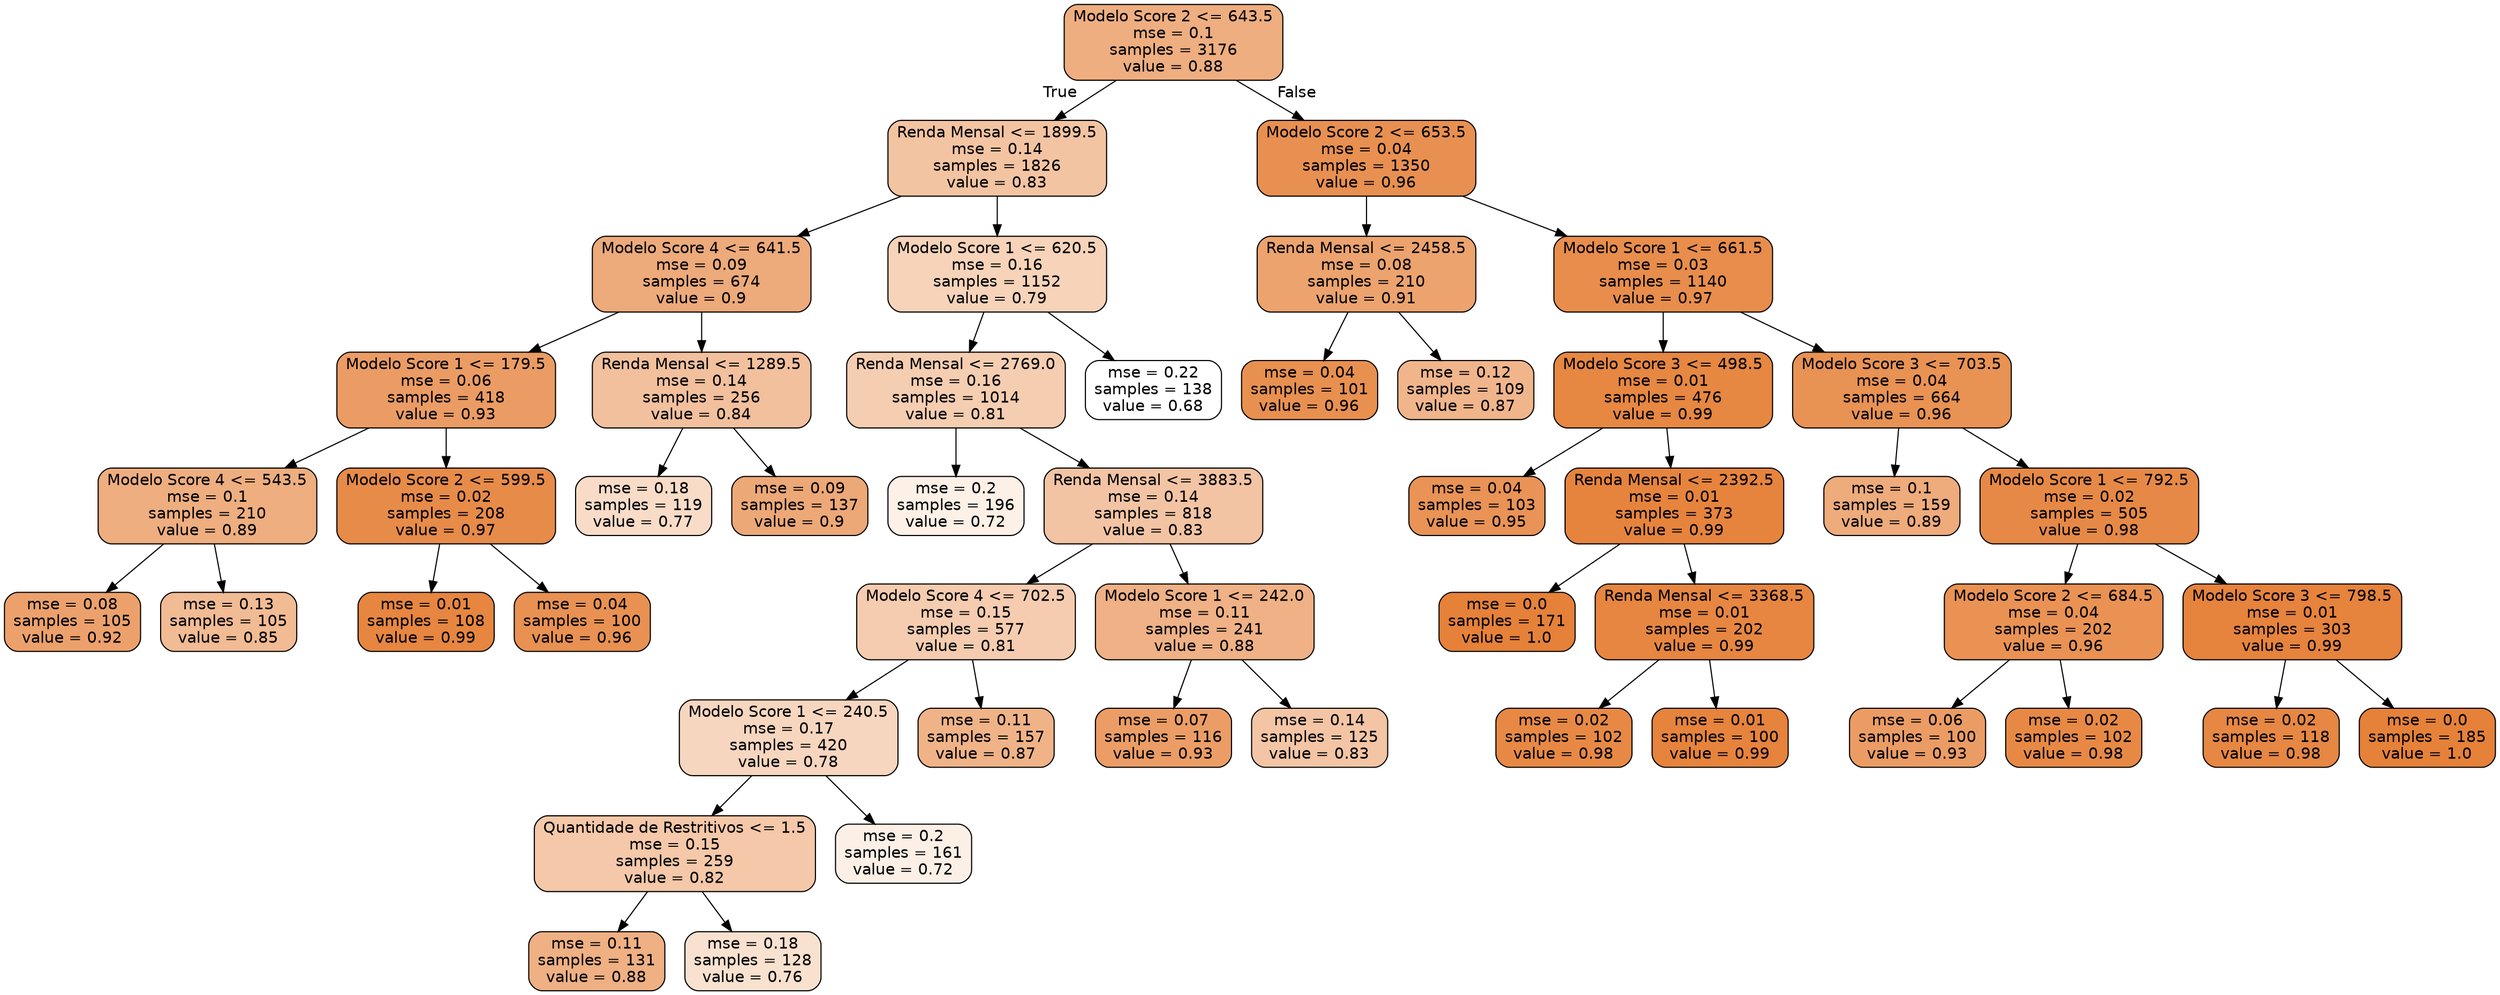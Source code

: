 digraph Tree {
node [shape=box, style="filled, rounded", color="black", fontname=helvetica] ;
edge [fontname=helvetica] ;
0 [label="Modelo Score 2 <= 643.5\nmse = 0.1\nsamples = 3176\nvalue = 0.88", fillcolor="#eeae80"] ;
1 [label="Renda Mensal <= 1899.5\nmse = 0.14\nsamples = 1826\nvalue = 0.83", fillcolor="#f3c4a2"] ;
0 -> 1 [labeldistance=2.5, labelangle=45, headlabel="True"] ;
2 [label="Modelo Score 4 <= 641.5\nmse = 0.09\nsamples = 674\nvalue = 0.9", fillcolor="#edaa7a"] ;
1 -> 2 ;
3 [label="Modelo Score 1 <= 179.5\nmse = 0.06\nsamples = 418\nvalue = 0.93", fillcolor="#eb9c64"] ;
2 -> 3 ;
4 [label="Modelo Score 4 <= 543.5\nmse = 0.1\nsamples = 210\nvalue = 0.89", fillcolor="#eeae7f"] ;
3 -> 4 ;
5 [label="mse = 0.08\nsamples = 105\nvalue = 0.92", fillcolor="#eca16c"] ;
4 -> 5 ;
6 [label="mse = 0.13\nsamples = 105\nvalue = 0.85", fillcolor="#f1bb94"] ;
4 -> 6 ;
7 [label="Modelo Score 2 <= 599.5\nmse = 0.02\nsamples = 208\nvalue = 0.97", fillcolor="#e78b49"] ;
3 -> 7 ;
8 [label="mse = 0.01\nsamples = 108\nvalue = 0.99", fillcolor="#e68640"] ;
7 -> 8 ;
9 [label="mse = 0.04\nsamples = 100\nvalue = 0.96", fillcolor="#e89152"] ;
7 -> 9 ;
10 [label="Renda Mensal <= 1289.5\nmse = 0.14\nsamples = 256\nvalue = 0.84", fillcolor="#f2c09d"] ;
2 -> 10 ;
11 [label="mse = 0.18\nsamples = 119\nvalue = 0.77", fillcolor="#f8dcc8"] ;
10 -> 11 ;
12 [label="mse = 0.09\nsamples = 137\nvalue = 0.9", fillcolor="#eda877"] ;
10 -> 12 ;
13 [label="Modelo Score 1 <= 620.5\nmse = 0.16\nsamples = 1152\nvalue = 0.79", fillcolor="#f6d3b9"] ;
1 -> 13 ;
14 [label="Renda Mensal <= 2769.0\nmse = 0.16\nsamples = 1014\nvalue = 0.81", fillcolor="#f5cdb0"] ;
13 -> 14 ;
15 [label="mse = 0.2\nsamples = 196\nvalue = 0.72", fillcolor="#fcf0e7"] ;
14 -> 15 ;
16 [label="Renda Mensal <= 3883.5\nmse = 0.14\nsamples = 818\nvalue = 0.83", fillcolor="#f3c4a3"] ;
14 -> 16 ;
17 [label="Modelo Score 4 <= 702.5\nmse = 0.15\nsamples = 577\nvalue = 0.81", fillcolor="#f5ccaf"] ;
16 -> 17 ;
18 [label="Modelo Score 1 <= 240.5\nmse = 0.17\nsamples = 420\nvalue = 0.78", fillcolor="#f7d6bf"] ;
17 -> 18 ;
19 [label="Quantidade de Restritivos <= 1.5\nmse = 0.15\nsamples = 259\nvalue = 0.82", fillcolor="#f4c8a8"] ;
18 -> 19 ;
20 [label="mse = 0.11\nsamples = 131\nvalue = 0.88", fillcolor="#efb083"] ;
19 -> 20 ;
21 [label="mse = 0.18\nsamples = 128\nvalue = 0.76", fillcolor="#f9e1cf"] ;
19 -> 21 ;
22 [label="mse = 0.2\nsamples = 161\nvalue = 0.72", fillcolor="#fcefe6"] ;
18 -> 22 ;
23 [label="mse = 0.11\nsamples = 157\nvalue = 0.87", fillcolor="#efb387"] ;
17 -> 23 ;
24 [label="Modelo Score 1 <= 242.0\nmse = 0.11\nsamples = 241\nvalue = 0.88", fillcolor="#efb185"] ;
16 -> 24 ;
25 [label="mse = 0.07\nsamples = 116\nvalue = 0.93", fillcolor="#eb9d65"] ;
24 -> 25 ;
26 [label="mse = 0.14\nsamples = 125\nvalue = 0.83", fillcolor="#f3c5a4"] ;
24 -> 26 ;
27 [label="mse = 0.22\nsamples = 138\nvalue = 0.68", fillcolor="#ffffff"] ;
13 -> 27 ;
28 [label="Modelo Score 2 <= 653.5\nmse = 0.04\nsamples = 1350\nvalue = 0.96", fillcolor="#e89051"] ;
0 -> 28 [labeldistance=2.5, labelangle=-45, headlabel="False"] ;
29 [label="Renda Mensal <= 2458.5\nmse = 0.08\nsamples = 210\nvalue = 0.91", fillcolor="#eca36e"] ;
28 -> 29 ;
30 [label="mse = 0.04\nsamples = 101\nvalue = 0.96", fillcolor="#e89050"] ;
29 -> 30 ;
31 [label="mse = 0.12\nsamples = 109\nvalue = 0.87", fillcolor="#f0b58b"] ;
29 -> 31 ;
32 [label="Modelo Score 1 <= 661.5\nmse = 0.03\nsamples = 1140\nvalue = 0.97", fillcolor="#e88d4c"] ;
28 -> 32 ;
33 [label="Modelo Score 3 <= 498.5\nmse = 0.01\nsamples = 476\nvalue = 0.99", fillcolor="#e68742"] ;
32 -> 33 ;
34 [label="mse = 0.04\nsamples = 103\nvalue = 0.95", fillcolor="#e99356"] ;
33 -> 34 ;
35 [label="Renda Mensal <= 2392.5\nmse = 0.01\nsamples = 373\nvalue = 0.99", fillcolor="#e6843d"] ;
33 -> 35 ;
36 [label="mse = 0.0\nsamples = 171\nvalue = 1.0", fillcolor="#e58139"] ;
35 -> 36 ;
37 [label="Renda Mensal <= 3368.5\nmse = 0.01\nsamples = 202\nvalue = 0.99", fillcolor="#e68641"] ;
35 -> 37 ;
38 [label="mse = 0.02\nsamples = 102\nvalue = 0.98", fillcolor="#e78945"] ;
37 -> 38 ;
39 [label="mse = 0.01\nsamples = 100\nvalue = 0.99", fillcolor="#e6833d"] ;
37 -> 39 ;
40 [label="Modelo Score 3 <= 703.5\nmse = 0.04\nsamples = 664\nvalue = 0.96", fillcolor="#e89253"] ;
32 -> 40 ;
41 [label="mse = 0.1\nsamples = 159\nvalue = 0.89", fillcolor="#eeab7b"] ;
40 -> 41 ;
42 [label="Modelo Score 1 <= 792.5\nmse = 0.02\nsamples = 505\nvalue = 0.98", fillcolor="#e78946"] ;
40 -> 42 ;
43 [label="Modelo Score 2 <= 684.5\nmse = 0.04\nsamples = 202\nvalue = 0.96", fillcolor="#e99254"] ;
42 -> 43 ;
44 [label="mse = 0.06\nsamples = 100\nvalue = 0.93", fillcolor="#eb9c64"] ;
43 -> 44 ;
45 [label="mse = 0.02\nsamples = 102\nvalue = 0.98", fillcolor="#e78945"] ;
43 -> 45 ;
46 [label="Modelo Score 3 <= 798.5\nmse = 0.01\nsamples = 303\nvalue = 0.99", fillcolor="#e6833d"] ;
42 -> 46 ;
47 [label="mse = 0.02\nsamples = 118\nvalue = 0.98", fillcolor="#e68743"] ;
46 -> 47 ;
48 [label="mse = 0.0\nsamples = 185\nvalue = 1.0", fillcolor="#e58139"] ;
46 -> 48 ;
}